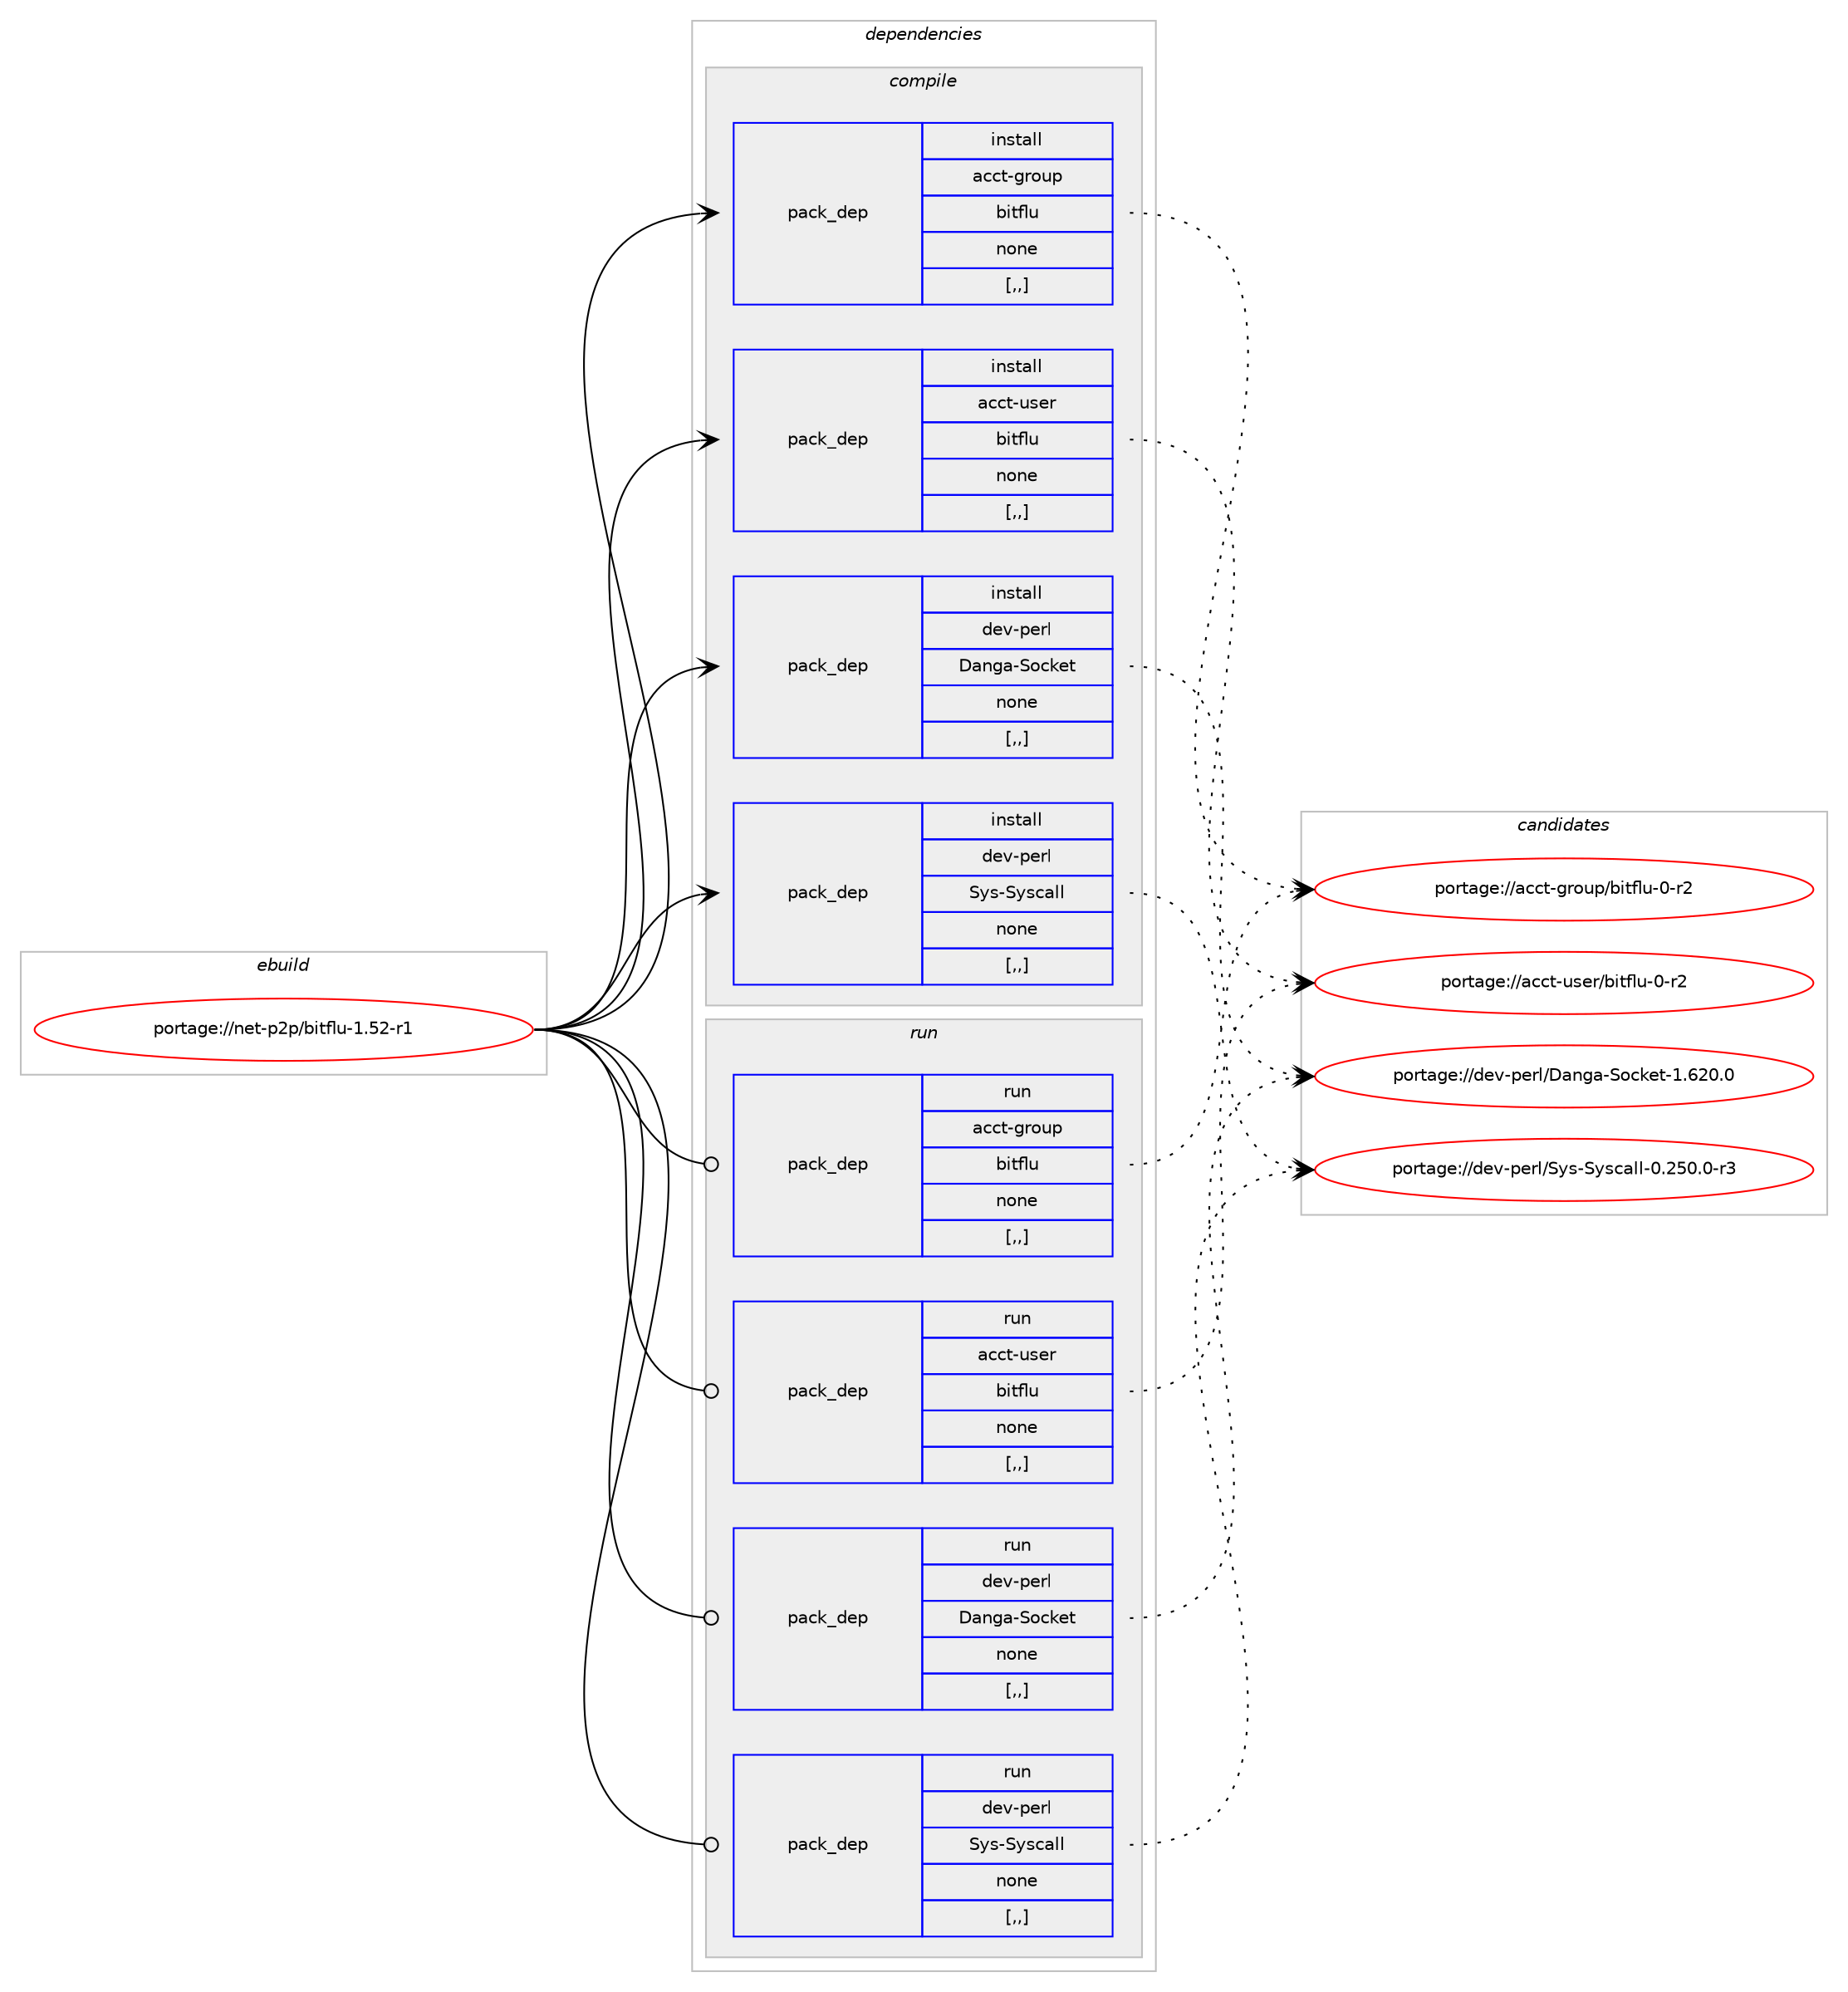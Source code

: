 digraph prolog {

# *************
# Graph options
# *************

newrank=true;
concentrate=true;
compound=true;
graph [rankdir=LR,fontname=Helvetica,fontsize=10,ranksep=1.5];#, ranksep=2.5, nodesep=0.2];
edge  [arrowhead=vee];
node  [fontname=Helvetica,fontsize=10];

# **********
# The ebuild
# **********

subgraph cluster_leftcol {
color=gray;
label=<<i>ebuild</i>>;
id [label="portage://net-p2p/bitflu-1.52-r1", color=red, width=4, href="../net-p2p/bitflu-1.52-r1.svg"];
}

# ****************
# The dependencies
# ****************

subgraph cluster_midcol {
color=gray;
label=<<i>dependencies</i>>;
subgraph cluster_compile {
fillcolor="#eeeeee";
style=filled;
label=<<i>compile</i>>;
subgraph pack650086 {
dependency890677 [label=<<TABLE BORDER="0" CELLBORDER="1" CELLSPACING="0" CELLPADDING="4" WIDTH="220"><TR><TD ROWSPAN="6" CELLPADDING="30">pack_dep</TD></TR><TR><TD WIDTH="110">install</TD></TR><TR><TD>acct-group</TD></TR><TR><TD>bitflu</TD></TR><TR><TD>none</TD></TR><TR><TD>[,,]</TD></TR></TABLE>>, shape=none, color=blue];
}
id:e -> dependency890677:w [weight=20,style="solid",arrowhead="vee"];
subgraph pack650087 {
dependency890678 [label=<<TABLE BORDER="0" CELLBORDER="1" CELLSPACING="0" CELLPADDING="4" WIDTH="220"><TR><TD ROWSPAN="6" CELLPADDING="30">pack_dep</TD></TR><TR><TD WIDTH="110">install</TD></TR><TR><TD>acct-user</TD></TR><TR><TD>bitflu</TD></TR><TR><TD>none</TD></TR><TR><TD>[,,]</TD></TR></TABLE>>, shape=none, color=blue];
}
id:e -> dependency890678:w [weight=20,style="solid",arrowhead="vee"];
subgraph pack650088 {
dependency890679 [label=<<TABLE BORDER="0" CELLBORDER="1" CELLSPACING="0" CELLPADDING="4" WIDTH="220"><TR><TD ROWSPAN="6" CELLPADDING="30">pack_dep</TD></TR><TR><TD WIDTH="110">install</TD></TR><TR><TD>dev-perl</TD></TR><TR><TD>Danga-Socket</TD></TR><TR><TD>none</TD></TR><TR><TD>[,,]</TD></TR></TABLE>>, shape=none, color=blue];
}
id:e -> dependency890679:w [weight=20,style="solid",arrowhead="vee"];
subgraph pack650089 {
dependency890680 [label=<<TABLE BORDER="0" CELLBORDER="1" CELLSPACING="0" CELLPADDING="4" WIDTH="220"><TR><TD ROWSPAN="6" CELLPADDING="30">pack_dep</TD></TR><TR><TD WIDTH="110">install</TD></TR><TR><TD>dev-perl</TD></TR><TR><TD>Sys-Syscall</TD></TR><TR><TD>none</TD></TR><TR><TD>[,,]</TD></TR></TABLE>>, shape=none, color=blue];
}
id:e -> dependency890680:w [weight=20,style="solid",arrowhead="vee"];
}
subgraph cluster_compileandrun {
fillcolor="#eeeeee";
style=filled;
label=<<i>compile and run</i>>;
}
subgraph cluster_run {
fillcolor="#eeeeee";
style=filled;
label=<<i>run</i>>;
subgraph pack650090 {
dependency890681 [label=<<TABLE BORDER="0" CELLBORDER="1" CELLSPACING="0" CELLPADDING="4" WIDTH="220"><TR><TD ROWSPAN="6" CELLPADDING="30">pack_dep</TD></TR><TR><TD WIDTH="110">run</TD></TR><TR><TD>acct-group</TD></TR><TR><TD>bitflu</TD></TR><TR><TD>none</TD></TR><TR><TD>[,,]</TD></TR></TABLE>>, shape=none, color=blue];
}
id:e -> dependency890681:w [weight=20,style="solid",arrowhead="odot"];
subgraph pack650091 {
dependency890682 [label=<<TABLE BORDER="0" CELLBORDER="1" CELLSPACING="0" CELLPADDING="4" WIDTH="220"><TR><TD ROWSPAN="6" CELLPADDING="30">pack_dep</TD></TR><TR><TD WIDTH="110">run</TD></TR><TR><TD>acct-user</TD></TR><TR><TD>bitflu</TD></TR><TR><TD>none</TD></TR><TR><TD>[,,]</TD></TR></TABLE>>, shape=none, color=blue];
}
id:e -> dependency890682:w [weight=20,style="solid",arrowhead="odot"];
subgraph pack650092 {
dependency890683 [label=<<TABLE BORDER="0" CELLBORDER="1" CELLSPACING="0" CELLPADDING="4" WIDTH="220"><TR><TD ROWSPAN="6" CELLPADDING="30">pack_dep</TD></TR><TR><TD WIDTH="110">run</TD></TR><TR><TD>dev-perl</TD></TR><TR><TD>Danga-Socket</TD></TR><TR><TD>none</TD></TR><TR><TD>[,,]</TD></TR></TABLE>>, shape=none, color=blue];
}
id:e -> dependency890683:w [weight=20,style="solid",arrowhead="odot"];
subgraph pack650093 {
dependency890684 [label=<<TABLE BORDER="0" CELLBORDER="1" CELLSPACING="0" CELLPADDING="4" WIDTH="220"><TR><TD ROWSPAN="6" CELLPADDING="30">pack_dep</TD></TR><TR><TD WIDTH="110">run</TD></TR><TR><TD>dev-perl</TD></TR><TR><TD>Sys-Syscall</TD></TR><TR><TD>none</TD></TR><TR><TD>[,,]</TD></TR></TABLE>>, shape=none, color=blue];
}
id:e -> dependency890684:w [weight=20,style="solid",arrowhead="odot"];
}
}

# **************
# The candidates
# **************

subgraph cluster_choices {
rank=same;
color=gray;
label=<<i>candidates</i>>;

subgraph choice650086 {
color=black;
nodesep=1;
choice97999911645103114111117112479810511610210811745484511450 [label="portage://acct-group/bitflu-0-r2", color=red, width=4,href="../acct-group/bitflu-0-r2.svg"];
dependency890677:e -> choice97999911645103114111117112479810511610210811745484511450:w [style=dotted,weight="100"];
}
subgraph choice650087 {
color=black;
nodesep=1;
choice97999911645117115101114479810511610210811745484511450 [label="portage://acct-user/bitflu-0-r2", color=red, width=4,href="../acct-user/bitflu-0-r2.svg"];
dependency890678:e -> choice97999911645117115101114479810511610210811745484511450:w [style=dotted,weight="100"];
}
subgraph choice650088 {
color=black;
nodesep=1;
choice10010111845112101114108476897110103974583111991071011164549465450484648 [label="portage://dev-perl/Danga-Socket-1.620.0", color=red, width=4,href="../dev-perl/Danga-Socket-1.620.0.svg"];
dependency890679:e -> choice10010111845112101114108476897110103974583111991071011164549465450484648:w [style=dotted,weight="100"];
}
subgraph choice650089 {
color=black;
nodesep=1;
choice1001011184511210111410847831211154583121115999710810845484650534846484511451 [label="portage://dev-perl/Sys-Syscall-0.250.0-r3", color=red, width=4,href="../dev-perl/Sys-Syscall-0.250.0-r3.svg"];
dependency890680:e -> choice1001011184511210111410847831211154583121115999710810845484650534846484511451:w [style=dotted,weight="100"];
}
subgraph choice650090 {
color=black;
nodesep=1;
choice97999911645103114111117112479810511610210811745484511450 [label="portage://acct-group/bitflu-0-r2", color=red, width=4,href="../acct-group/bitflu-0-r2.svg"];
dependency890681:e -> choice97999911645103114111117112479810511610210811745484511450:w [style=dotted,weight="100"];
}
subgraph choice650091 {
color=black;
nodesep=1;
choice97999911645117115101114479810511610210811745484511450 [label="portage://acct-user/bitflu-0-r2", color=red, width=4,href="../acct-user/bitflu-0-r2.svg"];
dependency890682:e -> choice97999911645117115101114479810511610210811745484511450:w [style=dotted,weight="100"];
}
subgraph choice650092 {
color=black;
nodesep=1;
choice10010111845112101114108476897110103974583111991071011164549465450484648 [label="portage://dev-perl/Danga-Socket-1.620.0", color=red, width=4,href="../dev-perl/Danga-Socket-1.620.0.svg"];
dependency890683:e -> choice10010111845112101114108476897110103974583111991071011164549465450484648:w [style=dotted,weight="100"];
}
subgraph choice650093 {
color=black;
nodesep=1;
choice1001011184511210111410847831211154583121115999710810845484650534846484511451 [label="portage://dev-perl/Sys-Syscall-0.250.0-r3", color=red, width=4,href="../dev-perl/Sys-Syscall-0.250.0-r3.svg"];
dependency890684:e -> choice1001011184511210111410847831211154583121115999710810845484650534846484511451:w [style=dotted,weight="100"];
}
}

}

